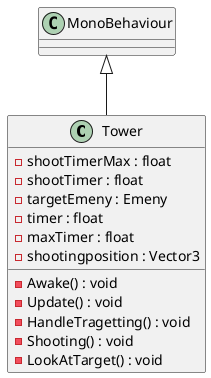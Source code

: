 @startuml
class Tower {
    - shootTimerMax : float
    - shootTimer : float
    - targetEmeny : Emeny
    - timer : float
    - maxTimer : float
    - shootingposition : Vector3
    - Awake() : void
    - Update() : void
    - HandleTragetting() : void
    - Shooting() : void
    - LookAtTarget() : void
}
MonoBehaviour <|-- Tower
@enduml
